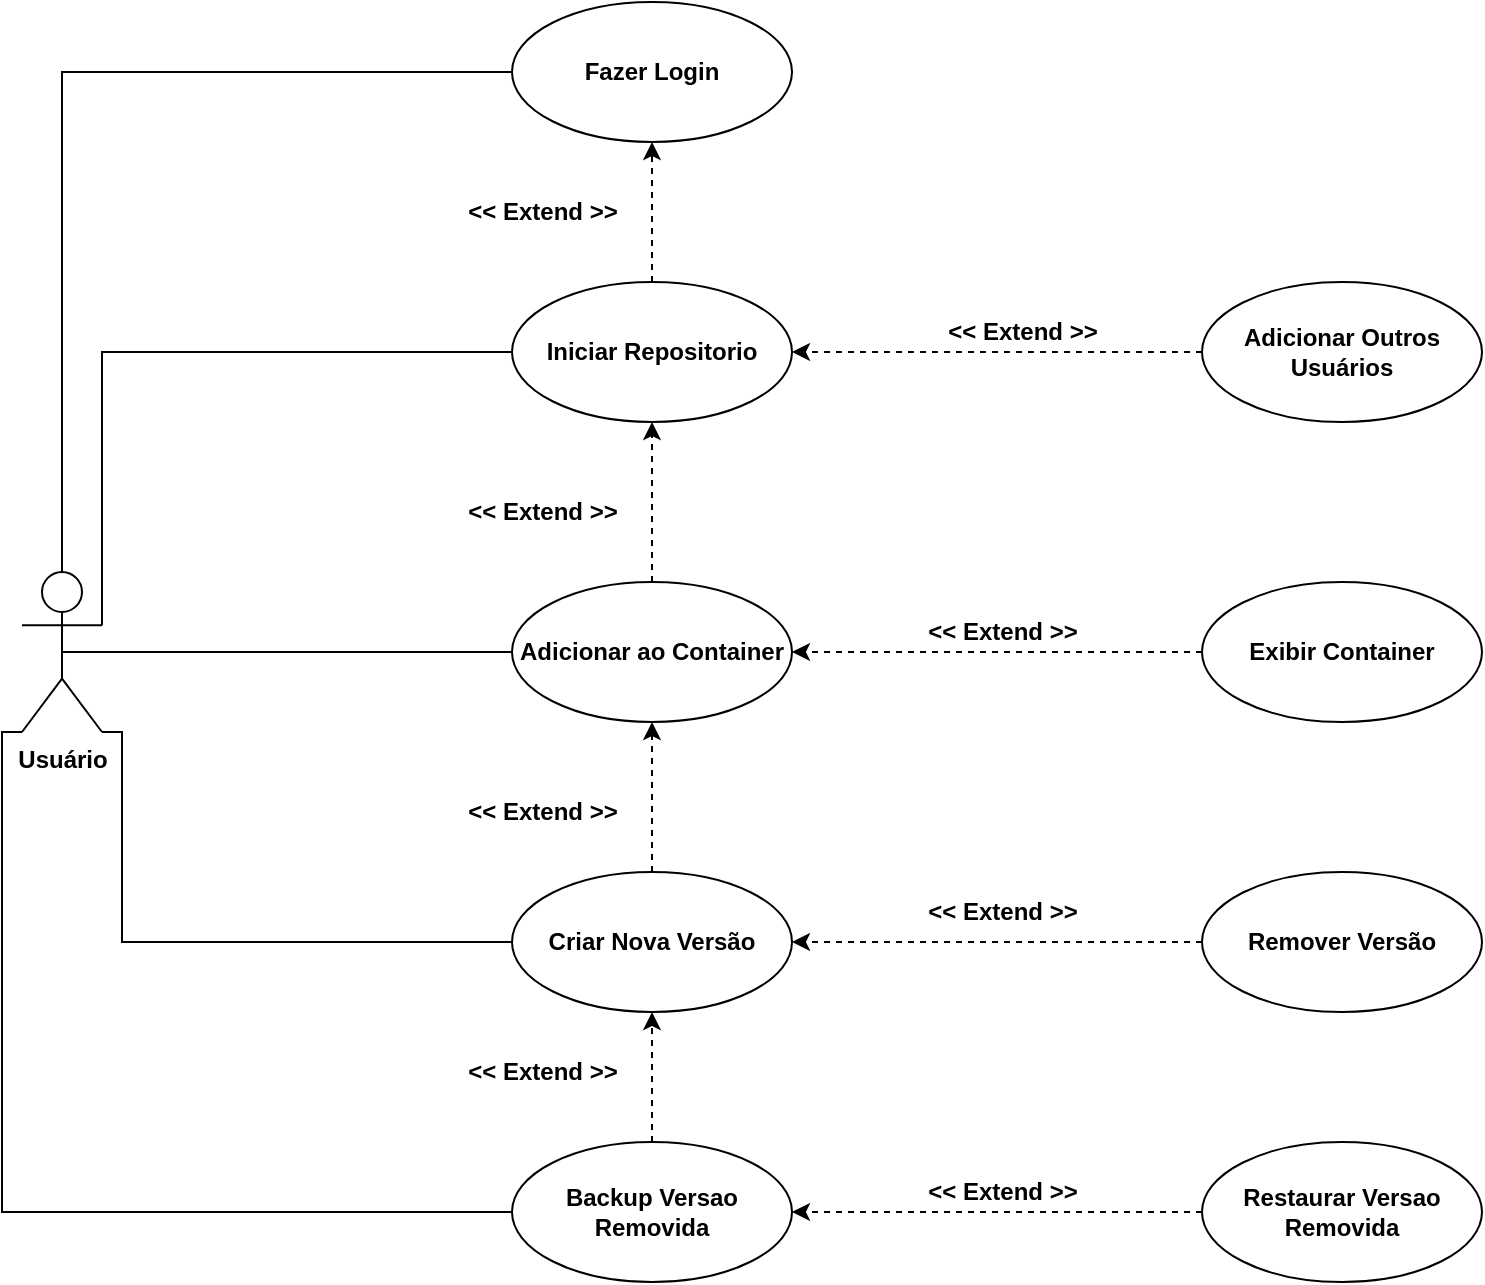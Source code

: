 <mxfile version="20.2.2" type="device"><diagram id="2W51IFnREUYU44InFaC9" name="Page-1"><mxGraphModel dx="1210" dy="1746" grid="1" gridSize="10" guides="1" tooltips="1" connect="1" arrows="1" fold="1" page="1" pageScale="1" pageWidth="850" pageHeight="1100" math="0" shadow="0"><root><mxCell id="0"/><mxCell id="1" parent="0"/><mxCell id="49K1FgQWREBZ2n8Qmz1g-44" style="edgeStyle=orthogonalEdgeStyle;rounded=0;orthogonalLoop=1;jettySize=auto;html=1;exitX=0.5;exitY=0;exitDx=0;exitDy=0;exitPerimeter=0;entryX=0;entryY=0.5;entryDx=0;entryDy=0;endArrow=none;endFill=0;" edge="1" parent="1" source="49K1FgQWREBZ2n8Qmz1g-1" target="49K1FgQWREBZ2n8Qmz1g-13"><mxGeometry relative="1" as="geometry"/></mxCell><mxCell id="49K1FgQWREBZ2n8Qmz1g-45" style="edgeStyle=orthogonalEdgeStyle;rounded=0;orthogonalLoop=1;jettySize=auto;html=1;exitX=0.5;exitY=0.5;exitDx=0;exitDy=0;exitPerimeter=0;entryX=0;entryY=0.5;entryDx=0;entryDy=0;endArrow=none;endFill=0;" edge="1" parent="1" source="49K1FgQWREBZ2n8Qmz1g-1" target="49K1FgQWREBZ2n8Qmz1g-11"><mxGeometry relative="1" as="geometry"/></mxCell><mxCell id="49K1FgQWREBZ2n8Qmz1g-46" style="edgeStyle=orthogonalEdgeStyle;rounded=0;orthogonalLoop=1;jettySize=auto;html=1;exitX=1;exitY=1;exitDx=0;exitDy=0;exitPerimeter=0;entryX=0;entryY=0.5;entryDx=0;entryDy=0;endArrow=none;endFill=0;" edge="1" parent="1" source="49K1FgQWREBZ2n8Qmz1g-1" target="49K1FgQWREBZ2n8Qmz1g-18"><mxGeometry relative="1" as="geometry"><Array as="points"><mxPoint x="120" y="305"/><mxPoint x="120" y="410"/></Array></mxGeometry></mxCell><mxCell id="49K1FgQWREBZ2n8Qmz1g-50" style="edgeStyle=orthogonalEdgeStyle;rounded=0;orthogonalLoop=1;jettySize=auto;html=1;exitX=1;exitY=0.333;exitDx=0;exitDy=0;exitPerimeter=0;entryX=0;entryY=0.5;entryDx=0;entryDy=0;endArrow=none;endFill=0;" edge="1" parent="1" source="49K1FgQWREBZ2n8Qmz1g-1" target="49K1FgQWREBZ2n8Qmz1g-12"><mxGeometry relative="1" as="geometry"><Array as="points"><mxPoint x="110" y="115"/></Array></mxGeometry></mxCell><mxCell id="49K1FgQWREBZ2n8Qmz1g-51" style="edgeStyle=orthogonalEdgeStyle;rounded=0;orthogonalLoop=1;jettySize=auto;html=1;exitX=0;exitY=1;exitDx=0;exitDy=0;exitPerimeter=0;entryX=0;entryY=0.5;entryDx=0;entryDy=0;endArrow=none;endFill=0;" edge="1" parent="1" source="49K1FgQWREBZ2n8Qmz1g-1" target="49K1FgQWREBZ2n8Qmz1g-29"><mxGeometry relative="1" as="geometry"><Array as="points"><mxPoint x="60" y="305"/><mxPoint x="60" y="545"/></Array></mxGeometry></mxCell><mxCell id="49K1FgQWREBZ2n8Qmz1g-1" value="&lt;b&gt;Usuário&lt;/b&gt;" style="shape=umlActor;verticalLabelPosition=bottom;verticalAlign=top;html=1;outlineConnect=0;" vertex="1" parent="1"><mxGeometry x="70" y="225" width="40" height="80" as="geometry"/></mxCell><mxCell id="49K1FgQWREBZ2n8Qmz1g-10" style="edgeStyle=orthogonalEdgeStyle;rounded=0;orthogonalLoop=1;jettySize=auto;html=1;exitX=0.5;exitY=0;exitDx=0;exitDy=0;entryX=0.5;entryY=1;entryDx=0;entryDy=0;dashed=1;" edge="1" parent="1" source="49K1FgQWREBZ2n8Qmz1g-11"><mxGeometry relative="1" as="geometry"><mxPoint x="385" y="150" as="targetPoint"/></mxGeometry></mxCell><mxCell id="49K1FgQWREBZ2n8Qmz1g-11" value="&lt;b&gt;Adicionar ao Container&lt;/b&gt;" style="ellipse;whiteSpace=wrap;html=1;" vertex="1" parent="1"><mxGeometry x="315" y="230" width="140" height="70" as="geometry"/></mxCell><mxCell id="49K1FgQWREBZ2n8Qmz1g-14" style="edgeStyle=orthogonalEdgeStyle;rounded=0;orthogonalLoop=1;jettySize=auto;html=1;exitX=0.5;exitY=0;exitDx=0;exitDy=0;entryX=0.5;entryY=1;entryDx=0;entryDy=0;dashed=1;" edge="1" parent="1" source="49K1FgQWREBZ2n8Qmz1g-12" target="49K1FgQWREBZ2n8Qmz1g-13"><mxGeometry relative="1" as="geometry"/></mxCell><mxCell id="49K1FgQWREBZ2n8Qmz1g-12" value="&lt;b&gt;Iniciar Repositorio&lt;/b&gt;" style="ellipse;whiteSpace=wrap;html=1;" vertex="1" parent="1"><mxGeometry x="315" y="80" width="140" height="70" as="geometry"/></mxCell><mxCell id="49K1FgQWREBZ2n8Qmz1g-13" value="&lt;b&gt;Fazer Login&lt;/b&gt;" style="ellipse;whiteSpace=wrap;html=1;" vertex="1" parent="1"><mxGeometry x="315" y="-60" width="140" height="70" as="geometry"/></mxCell><mxCell id="49K1FgQWREBZ2n8Qmz1g-15" value="&lt;b&gt;&amp;lt;&amp;lt; Extend &amp;gt;&amp;gt;&lt;/b&gt;" style="text;html=1;align=center;verticalAlign=middle;resizable=0;points=[];autosize=1;strokeColor=none;fillColor=none;" vertex="1" parent="1"><mxGeometry x="280" y="30" width="100" height="30" as="geometry"/></mxCell><mxCell id="49K1FgQWREBZ2n8Qmz1g-16" value="&lt;b&gt;&amp;lt;&amp;lt; Extend &amp;gt;&amp;gt;&lt;/b&gt;" style="text;html=1;align=center;verticalAlign=middle;resizable=0;points=[];autosize=1;strokeColor=none;fillColor=none;" vertex="1" parent="1"><mxGeometry x="280" y="180" width="100" height="30" as="geometry"/></mxCell><mxCell id="49K1FgQWREBZ2n8Qmz1g-20" style="edgeStyle=orthogonalEdgeStyle;rounded=0;orthogonalLoop=1;jettySize=auto;html=1;exitX=0.5;exitY=0;exitDx=0;exitDy=0;entryX=0.5;entryY=1;entryDx=0;entryDy=0;dashed=1;" edge="1" parent="1" source="49K1FgQWREBZ2n8Qmz1g-18" target="49K1FgQWREBZ2n8Qmz1g-11"><mxGeometry relative="1" as="geometry"/></mxCell><mxCell id="49K1FgQWREBZ2n8Qmz1g-18" value="&lt;b&gt;Criar Nova Versão&lt;/b&gt;" style="ellipse;whiteSpace=wrap;html=1;" vertex="1" parent="1"><mxGeometry x="315" y="375" width="140" height="70" as="geometry"/></mxCell><mxCell id="49K1FgQWREBZ2n8Qmz1g-21" value="&lt;b&gt;&amp;lt;&amp;lt; Extend &amp;gt;&amp;gt;&lt;/b&gt;" style="text;html=1;align=center;verticalAlign=middle;resizable=0;points=[];autosize=1;strokeColor=none;fillColor=none;" vertex="1" parent="1"><mxGeometry x="280" y="330" width="100" height="30" as="geometry"/></mxCell><mxCell id="49K1FgQWREBZ2n8Qmz1g-23" style="edgeStyle=orthogonalEdgeStyle;rounded=0;orthogonalLoop=1;jettySize=auto;html=1;exitX=0;exitY=0.5;exitDx=0;exitDy=0;dashed=1;" edge="1" parent="1" source="49K1FgQWREBZ2n8Qmz1g-22" target="49K1FgQWREBZ2n8Qmz1g-18"><mxGeometry relative="1" as="geometry"/></mxCell><mxCell id="49K1FgQWREBZ2n8Qmz1g-22" value="&lt;b&gt;Remover Versão&lt;/b&gt;" style="ellipse;whiteSpace=wrap;html=1;" vertex="1" parent="1"><mxGeometry x="660" y="375" width="140" height="70" as="geometry"/></mxCell><mxCell id="49K1FgQWREBZ2n8Qmz1g-25" value="&lt;b&gt;&amp;lt;&amp;lt; Extend &amp;gt;&amp;gt;&lt;/b&gt;" style="text;html=1;align=center;verticalAlign=middle;resizable=0;points=[];autosize=1;strokeColor=none;fillColor=none;" vertex="1" parent="1"><mxGeometry x="510" y="380" width="100" height="30" as="geometry"/></mxCell><mxCell id="49K1FgQWREBZ2n8Qmz1g-27" style="edgeStyle=orthogonalEdgeStyle;rounded=0;orthogonalLoop=1;jettySize=auto;html=1;exitX=0;exitY=0.5;exitDx=0;exitDy=0;entryX=1;entryY=0.5;entryDx=0;entryDy=0;dashed=1;" edge="1" parent="1" source="49K1FgQWREBZ2n8Qmz1g-26" target="49K1FgQWREBZ2n8Qmz1g-11"><mxGeometry relative="1" as="geometry"/></mxCell><mxCell id="49K1FgQWREBZ2n8Qmz1g-26" value="&lt;b&gt;Exibir Container&lt;/b&gt;" style="ellipse;whiteSpace=wrap;html=1;" vertex="1" parent="1"><mxGeometry x="660" y="230" width="140" height="70" as="geometry"/></mxCell><mxCell id="49K1FgQWREBZ2n8Qmz1g-28" value="&lt;b&gt;&amp;lt;&amp;lt; Extend &amp;gt;&amp;gt;&lt;/b&gt;" style="text;html=1;align=center;verticalAlign=middle;resizable=0;points=[];autosize=1;strokeColor=none;fillColor=none;" vertex="1" parent="1"><mxGeometry x="510" y="240" width="100" height="30" as="geometry"/></mxCell><mxCell id="49K1FgQWREBZ2n8Qmz1g-30" style="edgeStyle=orthogonalEdgeStyle;rounded=0;orthogonalLoop=1;jettySize=auto;html=1;exitX=0.5;exitY=0;exitDx=0;exitDy=0;entryX=0.5;entryY=1;entryDx=0;entryDy=0;dashed=1;" edge="1" parent="1" source="49K1FgQWREBZ2n8Qmz1g-29" target="49K1FgQWREBZ2n8Qmz1g-18"><mxGeometry relative="1" as="geometry"/></mxCell><mxCell id="49K1FgQWREBZ2n8Qmz1g-29" value="&lt;b&gt;Backup Versao Removida&lt;/b&gt;" style="ellipse;whiteSpace=wrap;html=1;" vertex="1" parent="1"><mxGeometry x="315" y="510" width="140" height="70" as="geometry"/></mxCell><mxCell id="49K1FgQWREBZ2n8Qmz1g-34" value="&lt;b&gt;&amp;lt;&amp;lt; Extend &amp;gt;&amp;gt;&lt;/b&gt;" style="text;html=1;align=center;verticalAlign=middle;resizable=0;points=[];autosize=1;strokeColor=none;fillColor=none;" vertex="1" parent="1"><mxGeometry x="280" y="460" width="100" height="30" as="geometry"/></mxCell><mxCell id="49K1FgQWREBZ2n8Qmz1g-36" style="edgeStyle=orthogonalEdgeStyle;rounded=0;orthogonalLoop=1;jettySize=auto;html=1;exitX=0;exitY=0.5;exitDx=0;exitDy=0;entryX=1;entryY=0.5;entryDx=0;entryDy=0;dashed=1;" edge="1" parent="1" source="49K1FgQWREBZ2n8Qmz1g-35" target="49K1FgQWREBZ2n8Qmz1g-29"><mxGeometry relative="1" as="geometry"/></mxCell><mxCell id="49K1FgQWREBZ2n8Qmz1g-35" value="&lt;b&gt;Restaurar Versao Removida&lt;/b&gt;" style="ellipse;whiteSpace=wrap;html=1;" vertex="1" parent="1"><mxGeometry x="660" y="510" width="140" height="70" as="geometry"/></mxCell><mxCell id="49K1FgQWREBZ2n8Qmz1g-37" value="&lt;b&gt;&amp;lt;&amp;lt; Extend &amp;gt;&amp;gt;&lt;/b&gt;" style="text;html=1;align=center;verticalAlign=middle;resizable=0;points=[];autosize=1;strokeColor=none;fillColor=none;" vertex="1" parent="1"><mxGeometry x="510" y="520" width="100" height="30" as="geometry"/></mxCell><mxCell id="49K1FgQWREBZ2n8Qmz1g-40" style="edgeStyle=orthogonalEdgeStyle;rounded=0;orthogonalLoop=1;jettySize=auto;html=1;exitX=0;exitY=0.5;exitDx=0;exitDy=0;entryX=1;entryY=0.5;entryDx=0;entryDy=0;dashed=1;" edge="1" parent="1" source="49K1FgQWREBZ2n8Qmz1g-39" target="49K1FgQWREBZ2n8Qmz1g-12"><mxGeometry relative="1" as="geometry"/></mxCell><mxCell id="49K1FgQWREBZ2n8Qmz1g-39" value="&lt;b&gt;Adicionar Outros Usuários&lt;/b&gt;" style="ellipse;whiteSpace=wrap;html=1;" vertex="1" parent="1"><mxGeometry x="660" y="80" width="140" height="70" as="geometry"/></mxCell><mxCell id="49K1FgQWREBZ2n8Qmz1g-43" value="&lt;b&gt;&amp;lt;&amp;lt; Extend &amp;gt;&amp;gt;&lt;/b&gt;" style="text;html=1;align=center;verticalAlign=middle;resizable=0;points=[];autosize=1;strokeColor=none;fillColor=none;" vertex="1" parent="1"><mxGeometry x="520" y="90" width="100" height="30" as="geometry"/></mxCell></root></mxGraphModel></diagram></mxfile>